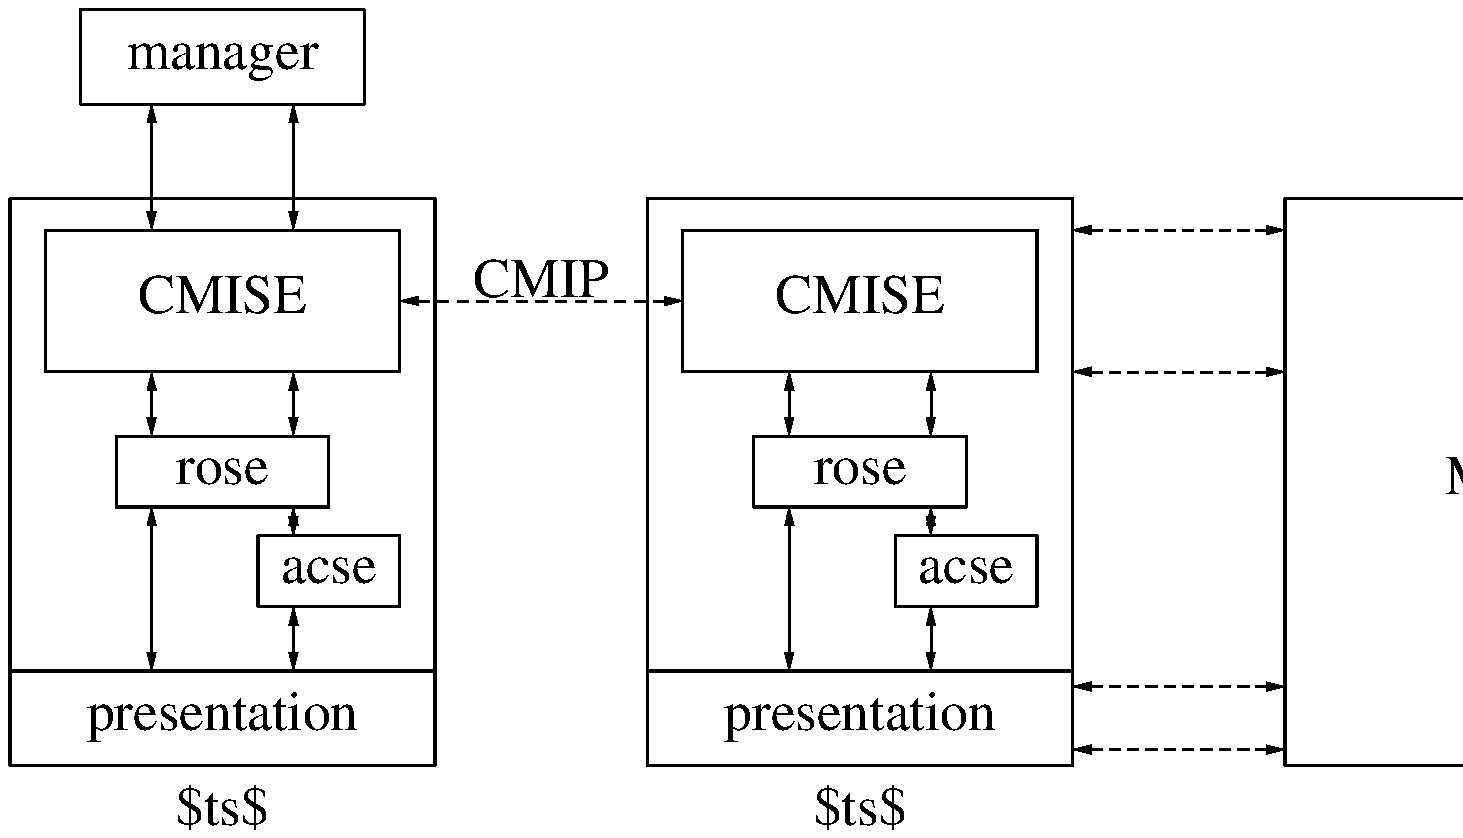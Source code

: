 .PS
.ps 20
## figure A-21

boxwid	= 2*boxwid

B1:	box "manager"
B2:	box with .n at (B1.s.x,B1.s.y-boxht) width 1.5*boxwid height 6*boxht
B3:	box "CMISE" \
	    with .n at (B2.n.x,B2.n.y-(boxht/3)) width 1.25*boxwid height 1.5*boxht
B4:	box "presentation" with .sw at B2.sw width 1.5*boxwid
B5:	box "acse" with .e at (B3.e.x,B4.ne.y+(B3.se.y-B4.ne.y)/3) \
	    width .5*boxwid height .75*boxht
B6:	box invis "$\ldots$" with .nw at B2.sw width 1.5*boxwid
B7:	box "rose" with .e at (B5.n.x,B3.sw.y-(B3.sw.y-B4.nw.y)/3) \
	    width .75*boxwid height .75*boxht
##
L1:	line <-> from (B1.sw.x-(B1.sw.x-B1.s.x)/2,B1.s.y) \
	           to (B1.sw.x-(B1.sw.x-B1.s.x)/2,B3.n.y)
L2:	line <-> from (B1.se.x-(B1.se.x-B1.s.x)/2,B1.s.y) \
	           to (B1.se.x-(B1.se.x-B1.s.x)/2,B3.n.y)
L3:	line <-> from (B1.sw.x-(B1.sw.x-B1.s.x)/2,B3.s.y) \
	          to (B1.sw.x-(B1.sw.x-B1.s.x)/2,B7.n.y)
L4:	line <-> from (B1.se.x-(B1.se.x-B1.s.x)/2,B3.s.y) \
	          to (B1.se.x-(B1.se.x-B1.s.x)/2,B7.n.y)
L5:	line <-> from (B1.se.x-(B1.se.x-B1.s.x)/2,B5.s.y) \
	          to (B1.se.x-(B1.se.x-B1.s.x)/2,B4.n.y)
L6:	line <-> from (B1.se.x-(B1.se.x-B1.s.x)/2,B7.s.y) \
	          to (B1.se.x-(B1.se.x-B1.s.x)/2,B5.n.y)
L7:	line <-> from (B1.sw.x-(B1.sw.x-B1.s.x)/2,B7.s.y) \
	          to (B1.sw.x-(B1.sw.x-B1.s.x)/2,B4.n.y)
##
B11:	box invis with .nw at (B1.ne.x+boxwid,B1.ne.y) width 3.75*boxwid
B12:	box with .nw at (B11.sw.x,B11.s.y-boxht) width 1.5*boxwid height 6*boxht
B13:	box "CMISE" \
	    with .n at (B12.n.x,B12.n.y-(boxht/3)) width 1.25*boxwid height 1.5*boxht
B14:	box "presentation" with .sw at B12.sw width 1.5*boxwid
B15:	box "acse" with .e at (B13.e.x,B14.ne.y+(B13.se.y-B14.ne.y)/3) \
	    width .5*boxwid height .75*boxht
B16:	box invis "$\ldots$" with .nw at B12.sw width 1.5*boxwid
B17:	box "rose" with .e at (B15.n.x,B13.sw.y-(B13.sw.y-B14.nw.y)/3) \
	    width .75*boxwid height .75*boxht
B10:	box invis with .nw at (B1.nw.x+(B12.nw.x-B2.nw.x),B1.nw.y)
##
L13:	line <-> from (B10.sw.x-(B10.sw.x-B10.s.x)/2,B13.s.y) \
	          to (B10.sw.x-(B10.sw.x-B10.s.x)/2,B17.n.y)
L14:	line <-> from (B10.se.x-(B10.se.x-B10.s.x)/2,B13.s.y) \
	          to (B10.se.x-(B10.se.x-B10.s.x)/2,B17.n.y)
L15:	line <-> from (B10.se.x-(B10.se.x-B10.s.x)/2,B15.s.y) \
	          to (B10.se.x-(B10.se.x-B10.s.x)/2,B14.n.y)
L16:	line <-> from (B10.se.x-(B10.se.x-B10.s.x)/2,B17.s.y) \
	          to (B10.se.x-(B10.se.x-B10.s.x)/2,B15.n.y)
L17:	line <-> from (B10.sw.x-(B10.sw.x-B10.s.x)/2,B17.s.y) \
	          to (B10.sw.x-(B10.sw.x-B10.s.x)/2,B14.n.y)
##
B22:	box "MIB" with .ne at (B11.se.x,B11.s.y-boxht) width 1.5*boxwid height 6*boxht
##
L30:	line <-> dashed from B3.e to B13.w "CMIP" ""
L31:	line <-> dashed from (B12.e.x,B13.n.y) to (B22.w.x,B13.n.y)
L32:	line <-> dashed from (B12.e.x,B13.s.y) to (B22.w.x,B13.s.y)
L33:	line <-> dashed from (B12.e.x,B14.n.y - boxht/6) to (B22.w.x,B14.n.y - boxht/6)
L34:	line <-> dashed from (B12.e.x,B14.s.y + boxht/6) to (B22.w.x,B14.s.y + boxht/6)
##
.PE
